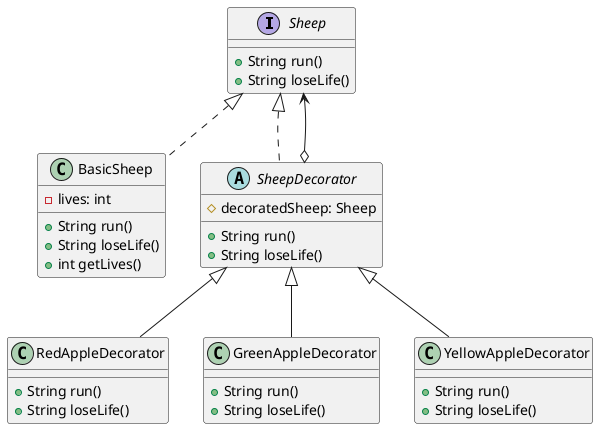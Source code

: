 @startuml

interface Sheep {
    + String run()
    + String loseLife()
}

class BasicSheep implements Sheep {
    - lives: int
    + String run()
    + String loseLife()
    + int getLives()
}

abstract class SheepDecorator implements Sheep {
    # decoratedSheep: Sheep
    + String run()
    + String loseLife()
}



class RedAppleDecorator extends SheepDecorator {
    + String run()
    + String loseLife()
}

class GreenAppleDecorator extends SheepDecorator {
    + String run()
    + String loseLife()
}

class YellowAppleDecorator extends SheepDecorator {
    + String run()
    + String loseLife()
}

SheepDecorator o--> Sheep

@enduml
